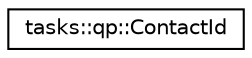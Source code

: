 digraph "Graphical Class Hierarchy"
{
  edge [fontname="Helvetica",fontsize="10",labelfontname="Helvetica",labelfontsize="10"];
  node [fontname="Helvetica",fontsize="10",shape=record];
  rankdir="LR";
  Node0 [label="tasks::qp::ContactId",height=0.2,width=0.4,color="black", fillcolor="white", style="filled",URL="$structtasks_1_1qp_1_1ContactId.html"];
}
